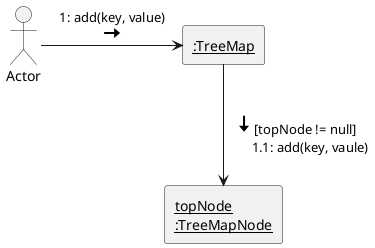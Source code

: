 @startuml Figure_1.5
' TreeMap_CollaborationDiagram

actor Actor
rectangle "<u>:TreeMap</u>" as TreeMap
rectangle "<u>topNode</u>\n<u>:TreeMapNode</u>" as topNode

Actor   -> TreeMap   : "1: add(key, value)\n<size:24><&arrow-right></size>"
TreeMap -->  topNode : "<size:24><&arrow-bottom></size>[topNode != null]\n\t1.1: add(key, vaule)"

'Others icons
' 사용 가능한 모든 아이콘은 아래 URL에서 확인 가능하다.
' https://github.com/plantuml/plantuml/blob/bc1074a7758e80c523aa51c4665fc23949827980/src/net/sourceforge/plantuml/openiconic/data/all.txt
'<&arrow-left>
'<&arrow-right>
'<&arrow-top>
'<&arrow-bottom>
'<&loop-circular>
@enduml